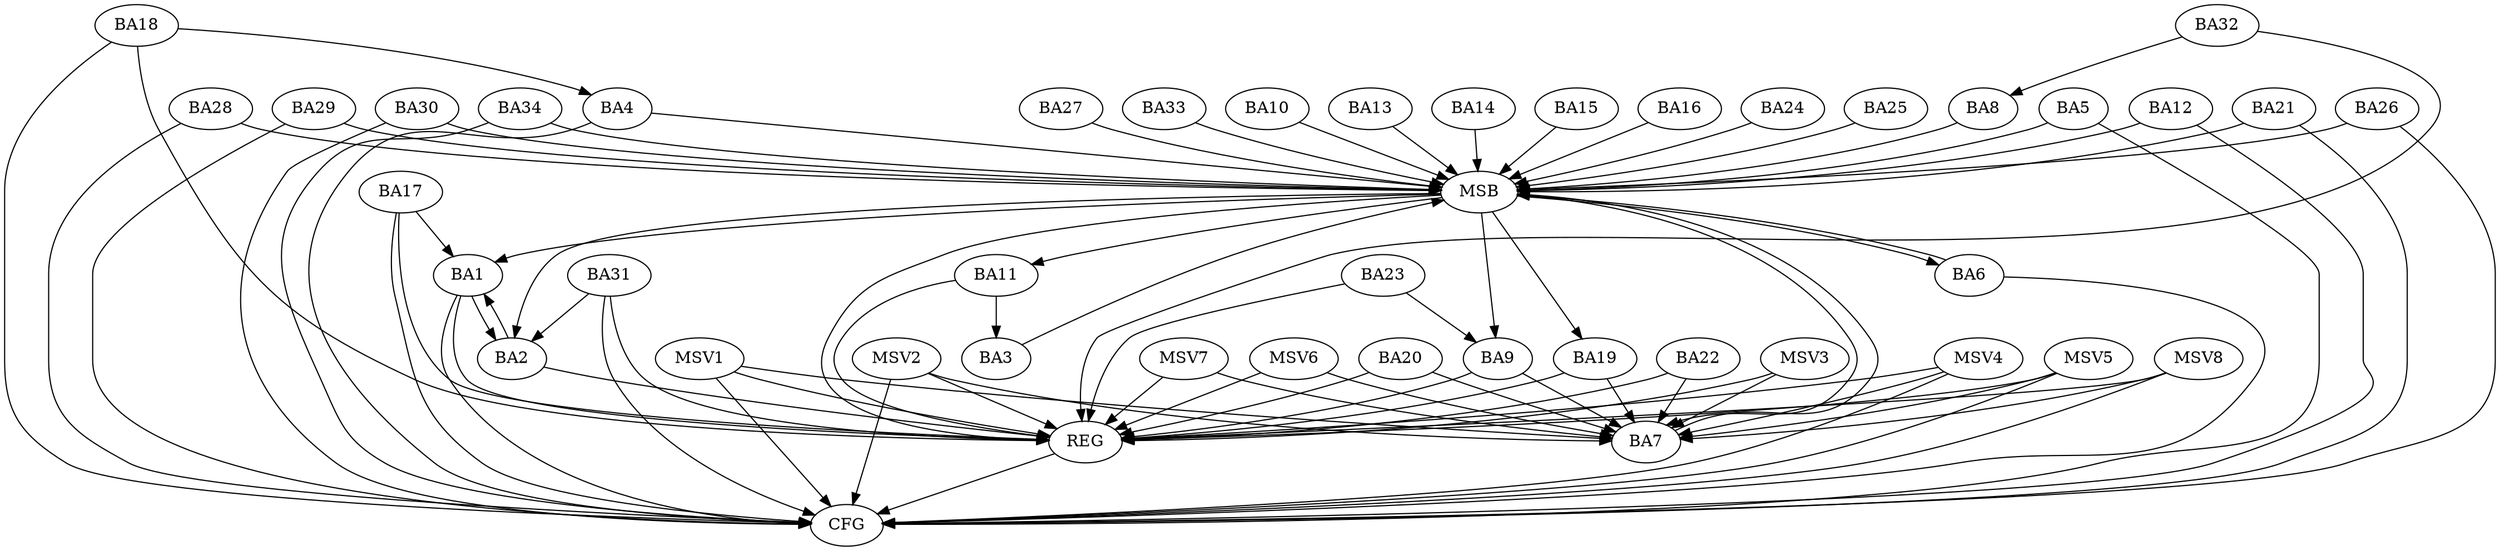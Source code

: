 strict digraph G {
  BA1 [ label="BA1" ];
  BA2 [ label="BA2" ];
  BA3 [ label="BA3" ];
  BA4 [ label="BA4" ];
  BA5 [ label="BA5" ];
  BA6 [ label="BA6" ];
  BA7 [ label="BA7" ];
  BA8 [ label="BA8" ];
  BA9 [ label="BA9" ];
  BA10 [ label="BA10" ];
  BA11 [ label="BA11" ];
  BA12 [ label="BA12" ];
  BA13 [ label="BA13" ];
  BA14 [ label="BA14" ];
  BA15 [ label="BA15" ];
  BA16 [ label="BA16" ];
  BA17 [ label="BA17" ];
  BA18 [ label="BA18" ];
  BA19 [ label="BA19" ];
  BA20 [ label="BA20" ];
  BA21 [ label="BA21" ];
  BA22 [ label="BA22" ];
  BA23 [ label="BA23" ];
  BA24 [ label="BA24" ];
  BA25 [ label="BA25" ];
  BA26 [ label="BA26" ];
  BA27 [ label="BA27" ];
  BA28 [ label="BA28" ];
  BA29 [ label="BA29" ];
  BA30 [ label="BA30" ];
  BA31 [ label="BA31" ];
  BA32 [ label="BA32" ];
  BA33 [ label="BA33" ];
  BA34 [ label="BA34" ];
  REG [ label="REG" ];
  MSB [ label="MSB" ];
  CFG [ label="CFG" ];
  MSV1 [ label="MSV1" ];
  MSV2 [ label="MSV2" ];
  MSV3 [ label="MSV3" ];
  MSV4 [ label="MSV4" ];
  MSV5 [ label="MSV5" ];
  MSV6 [ label="MSV6" ];
  MSV7 [ label="MSV7" ];
  MSV8 [ label="MSV8" ];
  BA1 -> BA2;
  BA2 -> BA1;
  BA9 -> BA7;
  BA11 -> BA3;
  BA17 -> BA1;
  BA18 -> BA4;
  BA19 -> BA7;
  BA20 -> BA7;
  BA22 -> BA7;
  BA23 -> BA9;
  BA31 -> BA2;
  BA32 -> BA8;
  BA1 -> REG;
  BA2 -> REG;
  BA9 -> REG;
  BA11 -> REG;
  BA17 -> REG;
  BA18 -> REG;
  BA19 -> REG;
  BA20 -> REG;
  BA22 -> REG;
  BA23 -> REG;
  BA31 -> REG;
  BA32 -> REG;
  BA3 -> MSB;
  MSB -> BA1;
  MSB -> REG;
  BA4 -> MSB;
  MSB -> BA2;
  BA5 -> MSB;
  BA6 -> MSB;
  BA7 -> MSB;
  BA8 -> MSB;
  MSB -> BA7;
  BA10 -> MSB;
  MSB -> BA6;
  BA12 -> MSB;
  BA13 -> MSB;
  BA14 -> MSB;
  BA15 -> MSB;
  BA16 -> MSB;
  BA21 -> MSB;
  BA24 -> MSB;
  MSB -> BA19;
  BA25 -> MSB;
  BA26 -> MSB;
  MSB -> BA9;
  BA27 -> MSB;
  BA28 -> MSB;
  MSB -> BA11;
  BA29 -> MSB;
  BA30 -> MSB;
  BA33 -> MSB;
  BA34 -> MSB;
  BA28 -> CFG;
  BA30 -> CFG;
  BA18 -> CFG;
  BA21 -> CFG;
  BA34 -> CFG;
  BA6 -> CFG;
  BA31 -> CFG;
  BA12 -> CFG;
  BA26 -> CFG;
  BA1 -> CFG;
  BA4 -> CFG;
  BA29 -> CFG;
  BA17 -> CFG;
  BA5 -> CFG;
  REG -> CFG;
  MSV1 -> BA7;
  MSV2 -> BA7;
  MSV3 -> BA7;
  MSV4 -> BA7;
  MSV5 -> BA7;
  MSV6 -> BA7;
  MSV1 -> REG;
  MSV1 -> CFG;
  MSV2 -> REG;
  MSV2 -> CFG;
  MSV3 -> REG;
  MSV4 -> REG;
  MSV4 -> CFG;
  MSV5 -> REG;
  MSV5 -> CFG;
  MSV6 -> REG;
  MSV7 -> BA7;
  MSV7 -> REG;
  MSV8 -> BA7;
  MSV8 -> REG;
  MSV8 -> CFG;
}
